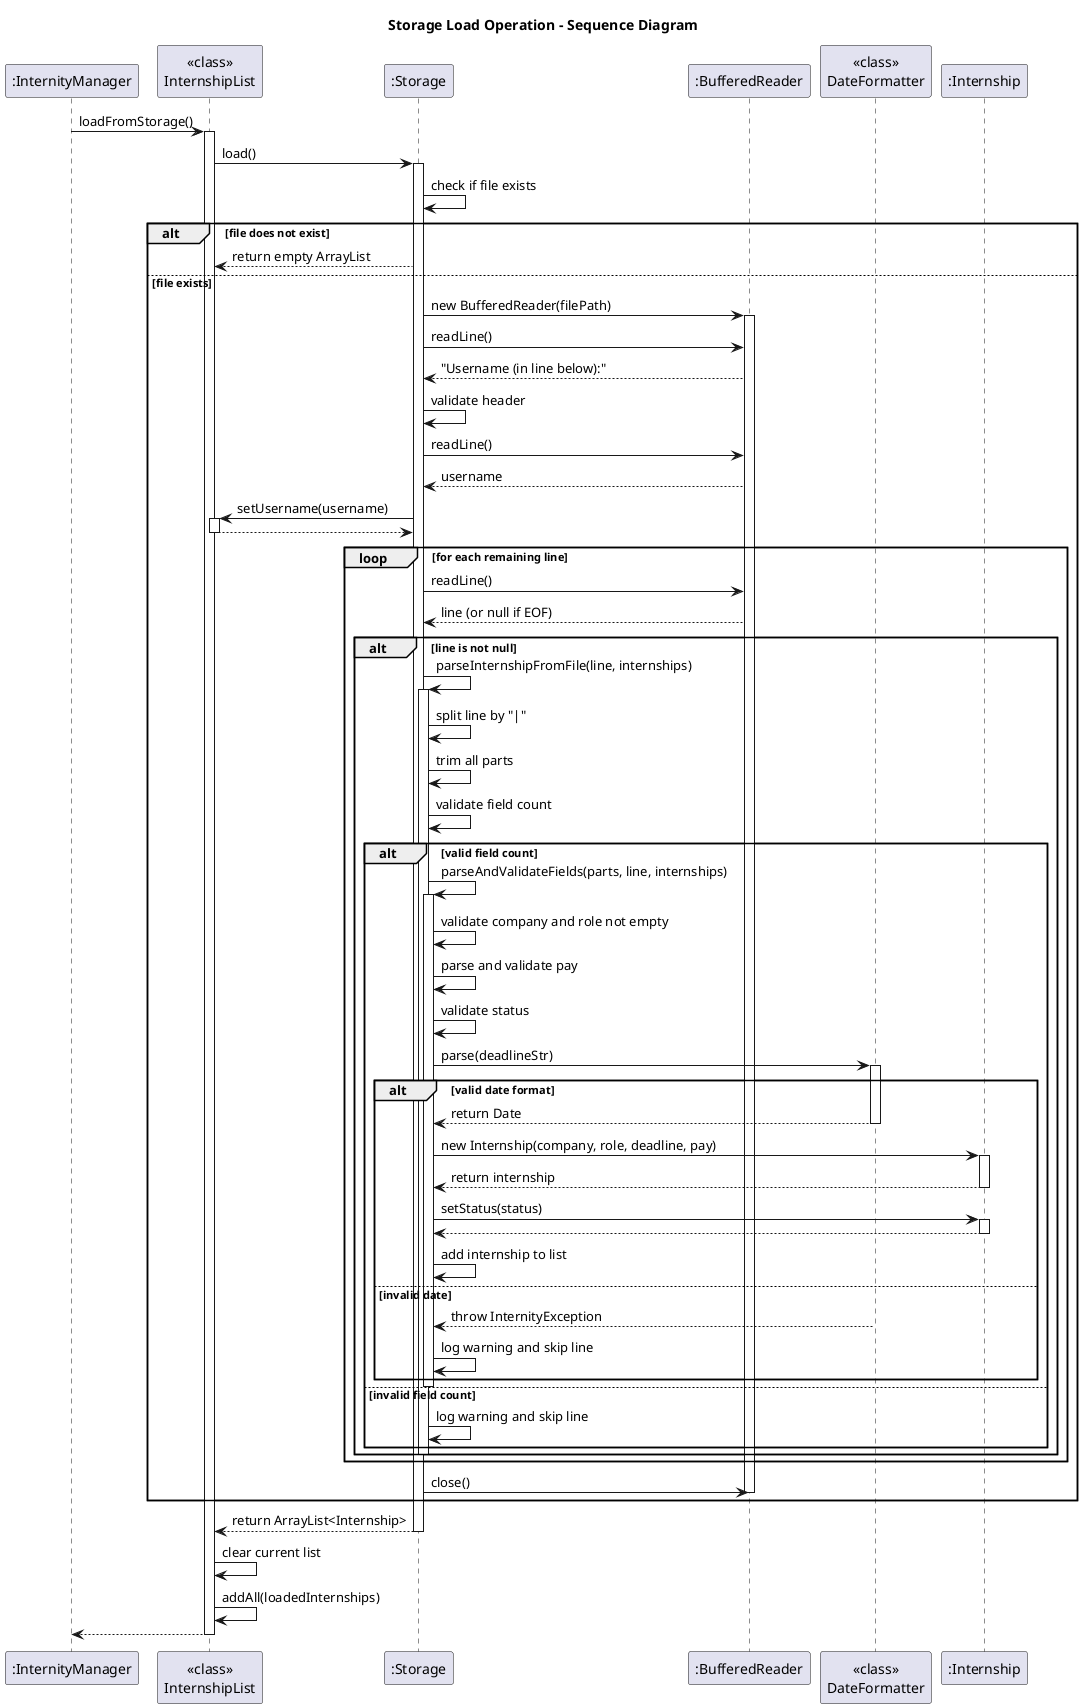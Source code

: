 @startuml
title Storage Load Operation - Sequence Diagram

participant ":InternityManager" as IM
participant "<<class>>\nInternshipList" as IL
participant ":Storage" as S
participant ":BufferedReader" as BR
participant "<<class>>\nDateFormatter" as DF
participant ":Internship" as Intern

IM -> IL: loadFromStorage()
activate IL

IL -> S: load()
activate S

S -> S: check if file exists
alt file does not exist
    S --> IL: return empty ArrayList
else file exists
    S -> BR: new BufferedReader(filePath)
    activate BR

    S -> BR: readLine()
    BR --> S: "Username (in line below):"

    S -> S: validate header

    S -> BR: readLine()
    BR --> S: username

    S -> IL: setUsername(username)
    activate IL
    IL --> S:
    deactivate IL

    loop for each remaining line
        S -> BR: readLine()
        BR --> S: line (or null if EOF)

        alt line is not null
            S -> S: parseInternshipFromFile(line, internships)
            activate S

            S -> S: split line by "|"
            S -> S: trim all parts
            S -> S: validate field count

            alt valid field count
                S -> S: parseAndValidateFields(parts, line, internships)
                activate S

                S -> S: validate company and role not empty
                S -> S: parse and validate pay
                S -> S: validate status

                S -> DF: parse(deadlineStr)
                activate DF
                alt valid date format
                    DF --> S: return Date
                    deactivate DF

                    S -> Intern: new Internship(company, role, deadline, pay)
                    activate Intern
                    Intern --> S: return internship
                    deactivate Intern

                    S -> Intern: setStatus(status)
                    activate Intern
                    Intern --> S:
                    deactivate Intern

                    S -> S: add internship to list
                else invalid date
                    DF --> S: throw InternityException
                    deactivate DF
                    S -> S: log warning and skip line
                end

                deactivate S
            else invalid field count
                S -> S: log warning and skip line
            end

            deactivate S
        end
    end

    S -> BR: close()
    deactivate BR
end

S --> IL: return ArrayList<Internship>
deactivate S

IL -> IL: clear current list
IL -> IL: addAll(loadedInternships)

IL --> IM:
deactivate IL

@enduml